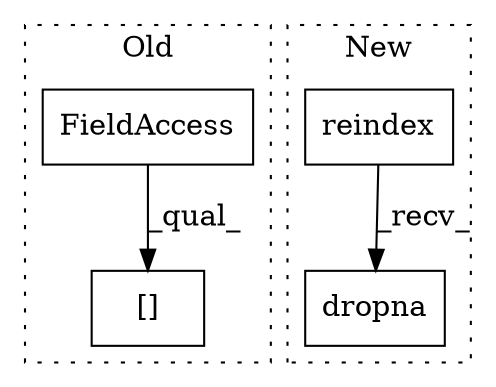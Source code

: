 digraph G {
subgraph cluster0 {
1 [label="[]" a="2" s="5706,5732" l="25,1" shape="box"];
3 [label="FieldAccess" a="22" s="5706" l="24" shape="box"];
label = "Old";
style="dotted";
}
subgraph cluster1 {
2 [label="dropna" a="32" s="6721,6733" l="7,1" shape="box"];
4 [label="reindex" a="32" s="6694,6719" l="8,1" shape="box"];
label = "New";
style="dotted";
}
3 -> 1 [label="_qual_"];
4 -> 2 [label="_recv_"];
}